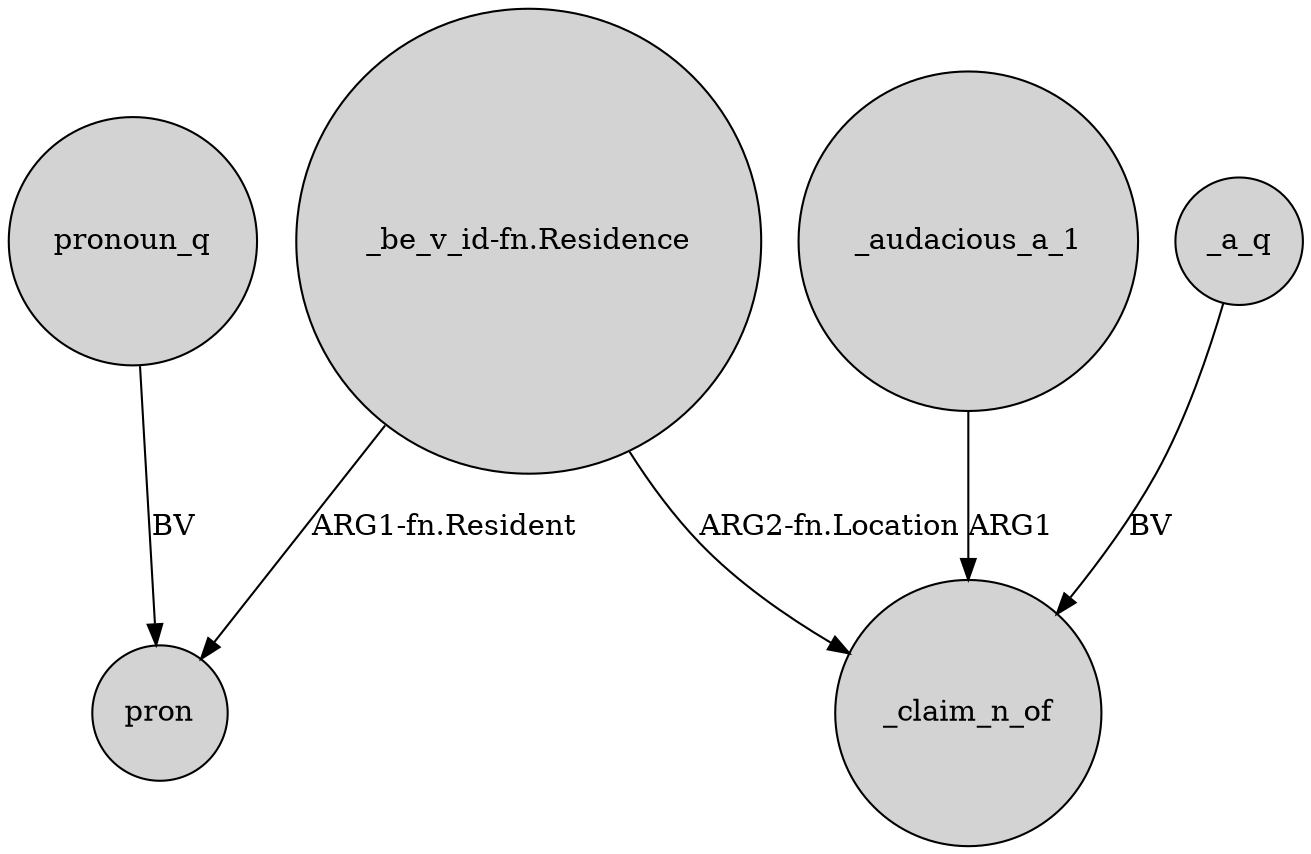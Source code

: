 digraph {
	node [shape=circle style=filled]
	"_be_v_id-fn.Residence" -> pron [label="ARG1-fn.Resident"]
	_a_q -> _claim_n_of [label=BV]
	_audacious_a_1 -> _claim_n_of [label=ARG1]
	pronoun_q -> pron [label=BV]
	"_be_v_id-fn.Residence" -> _claim_n_of [label="ARG2-fn.Location"]
}

